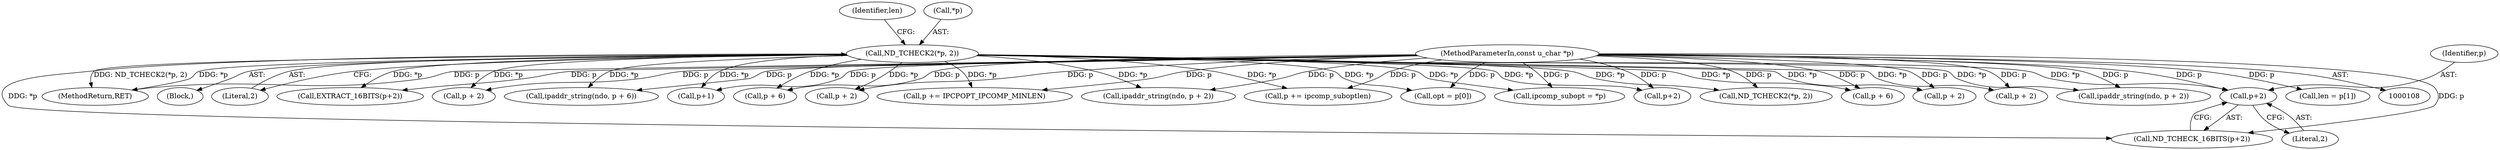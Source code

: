digraph "0_tcpdump_7029d15f148ef24bb7c6668bc640f5470d085e5a_1@pointer" {
"1000229" [label="(Call,p+2)"];
"1000110" [label="(MethodParameterIn,const u_char *p)"];
"1000125" [label="(Call,ND_TCHECK2(*p, 2))"];
"1000130" [label="(Identifier,len)"];
"1000125" [label="(Call,ND_TCHECK2(*p, 2))"];
"1000302" [label="(Call,ipcomp_subopt = *p)"];
"1000235" [label="(Call,p+2)"];
"1000421" [label="(MethodReturn,RET)"];
"1000298" [label="(Call,ND_TCHECK2(*p, 2))"];
"1000110" [label="(MethodParameterIn,const u_char *p)"];
"1000270" [label="(Call,p + 2)"];
"1000212" [label="(Call,p + 6)"];
"1000205" [label="(Call,ipaddr_string(ndo, p + 2))"];
"1000284" [label="(Call,p += IPCPOPT_IPCOMP_MINLEN)"];
"1000207" [label="(Call,p + 2)"];
"1000363" [label="(Call,p + 2)"];
"1000230" [label="(Identifier,p)"];
"1000129" [label="(Call,len = p[1])"];
"1000112" [label="(Block,)"];
"1000128" [label="(Literal,2)"];
"1000231" [label="(Literal,2)"];
"1000195" [label="(Call,p + 6)"];
"1000210" [label="(Call,ipaddr_string(ndo, p + 6))"];
"1000228" [label="(Call,ND_TCHECK_16BITS(p+2))"];
"1000372" [label="(Call,ipaddr_string(ndo, p + 2))"];
"1000337" [label="(Call,p += ipcomp_suboptlen)"];
"1000134" [label="(Call,opt = p[0])"];
"1000234" [label="(Call,EXTRACT_16BITS(p+2))"];
"1000126" [label="(Call,*p)"];
"1000309" [label="(Call,p+1)"];
"1000229" [label="(Call,p+2)"];
"1000374" [label="(Call,p + 2)"];
"1000229" -> "1000228"  [label="AST: "];
"1000229" -> "1000231"  [label="CFG: "];
"1000230" -> "1000229"  [label="AST: "];
"1000231" -> "1000229"  [label="AST: "];
"1000228" -> "1000229"  [label="CFG: "];
"1000110" -> "1000229"  [label="DDG: p"];
"1000125" -> "1000229"  [label="DDG: *p"];
"1000110" -> "1000108"  [label="AST: "];
"1000110" -> "1000421"  [label="DDG: p"];
"1000110" -> "1000129"  [label="DDG: p"];
"1000110" -> "1000134"  [label="DDG: p"];
"1000110" -> "1000195"  [label="DDG: p"];
"1000110" -> "1000205"  [label="DDG: p"];
"1000110" -> "1000207"  [label="DDG: p"];
"1000110" -> "1000210"  [label="DDG: p"];
"1000110" -> "1000212"  [label="DDG: p"];
"1000110" -> "1000228"  [label="DDG: p"];
"1000110" -> "1000234"  [label="DDG: p"];
"1000110" -> "1000235"  [label="DDG: p"];
"1000110" -> "1000270"  [label="DDG: p"];
"1000110" -> "1000284"  [label="DDG: p"];
"1000110" -> "1000298"  [label="DDG: p"];
"1000110" -> "1000302"  [label="DDG: p"];
"1000110" -> "1000309"  [label="DDG: p"];
"1000110" -> "1000337"  [label="DDG: p"];
"1000110" -> "1000363"  [label="DDG: p"];
"1000110" -> "1000372"  [label="DDG: p"];
"1000110" -> "1000374"  [label="DDG: p"];
"1000125" -> "1000112"  [label="AST: "];
"1000125" -> "1000128"  [label="CFG: "];
"1000126" -> "1000125"  [label="AST: "];
"1000128" -> "1000125"  [label="AST: "];
"1000130" -> "1000125"  [label="CFG: "];
"1000125" -> "1000421"  [label="DDG: *p"];
"1000125" -> "1000421"  [label="DDG: ND_TCHECK2(*p, 2)"];
"1000125" -> "1000134"  [label="DDG: *p"];
"1000125" -> "1000195"  [label="DDG: *p"];
"1000125" -> "1000205"  [label="DDG: *p"];
"1000125" -> "1000207"  [label="DDG: *p"];
"1000125" -> "1000210"  [label="DDG: *p"];
"1000125" -> "1000212"  [label="DDG: *p"];
"1000125" -> "1000228"  [label="DDG: *p"];
"1000125" -> "1000234"  [label="DDG: *p"];
"1000125" -> "1000235"  [label="DDG: *p"];
"1000125" -> "1000270"  [label="DDG: *p"];
"1000125" -> "1000284"  [label="DDG: *p"];
"1000125" -> "1000298"  [label="DDG: *p"];
"1000125" -> "1000302"  [label="DDG: *p"];
"1000125" -> "1000309"  [label="DDG: *p"];
"1000125" -> "1000337"  [label="DDG: *p"];
"1000125" -> "1000363"  [label="DDG: *p"];
"1000125" -> "1000372"  [label="DDG: *p"];
"1000125" -> "1000374"  [label="DDG: *p"];
}
